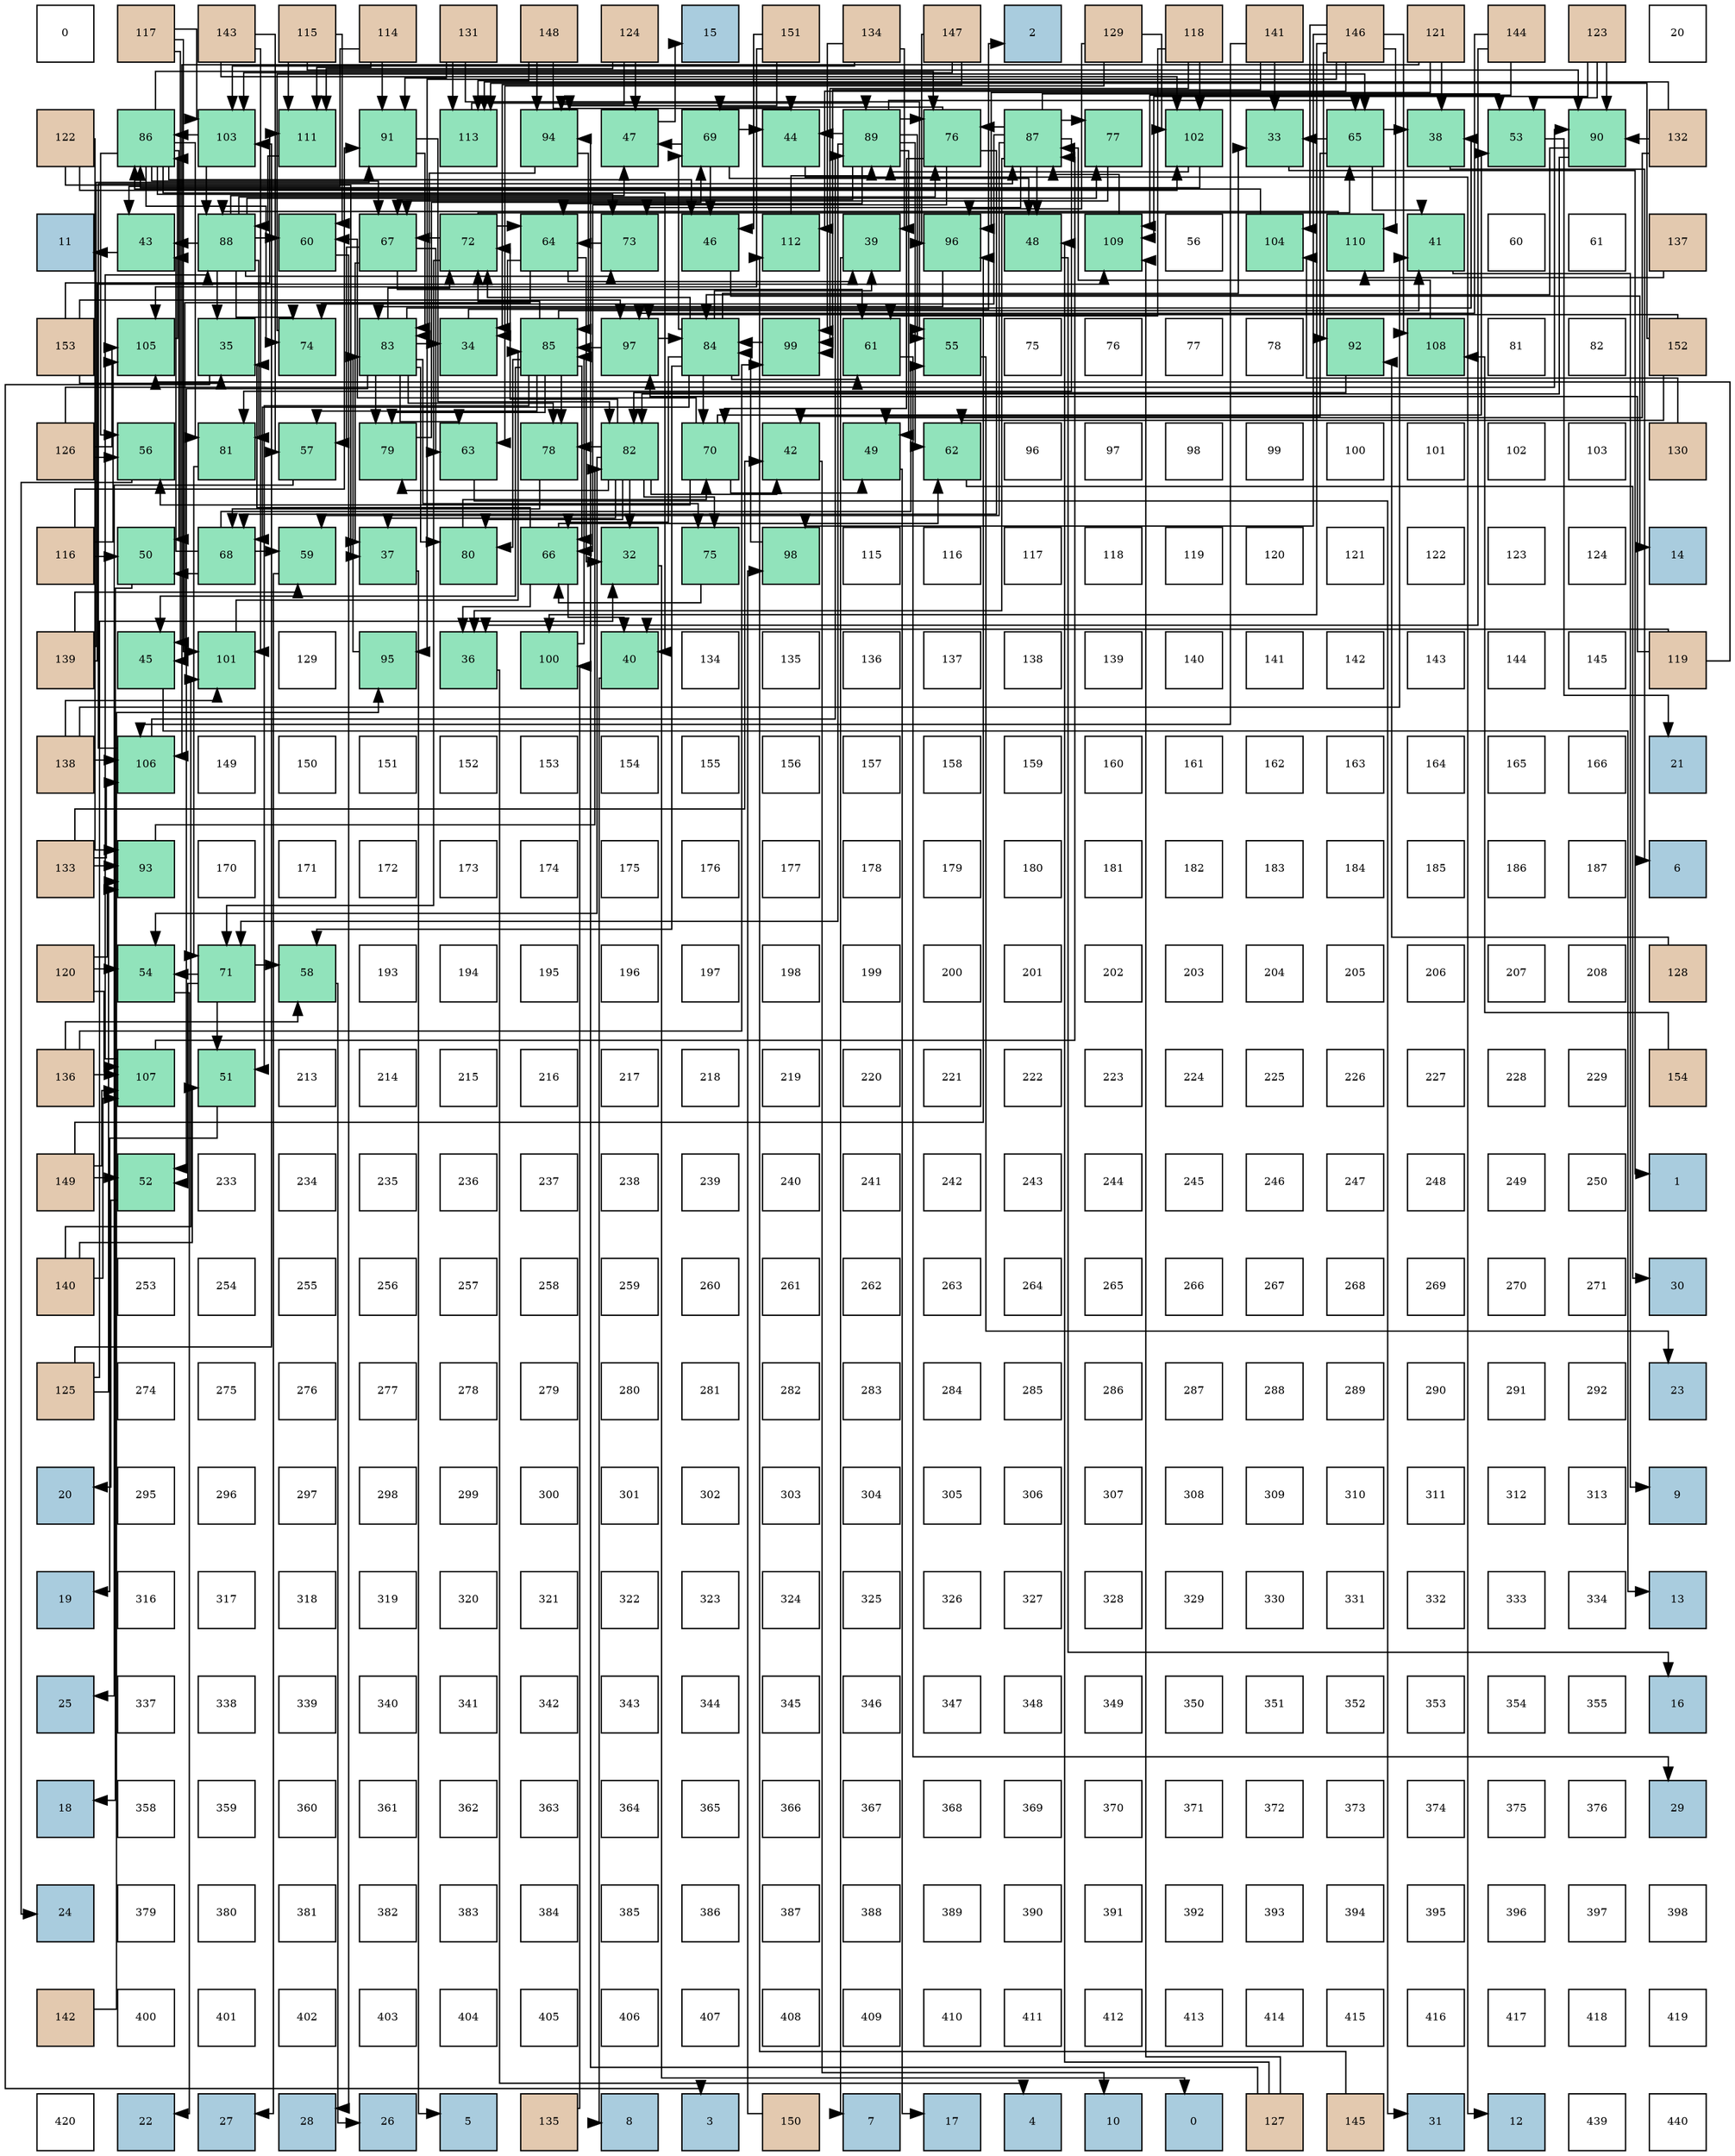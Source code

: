 digraph layout{
 rankdir=TB;
 splines=ortho;
 node [style=filled shape=square fixedsize=true width=0.6];
0[label="0", fontsize=8, fillcolor="#ffffff"];
1[label="117", fontsize=8, fillcolor="#e3c9af"];
2[label="143", fontsize=8, fillcolor="#e3c9af"];
3[label="115", fontsize=8, fillcolor="#e3c9af"];
4[label="114", fontsize=8, fillcolor="#e3c9af"];
5[label="131", fontsize=8, fillcolor="#e3c9af"];
6[label="148", fontsize=8, fillcolor="#e3c9af"];
7[label="124", fontsize=8, fillcolor="#e3c9af"];
8[label="15", fontsize=8, fillcolor="#a9ccde"];
9[label="151", fontsize=8, fillcolor="#e3c9af"];
10[label="134", fontsize=8, fillcolor="#e3c9af"];
11[label="147", fontsize=8, fillcolor="#e3c9af"];
12[label="2", fontsize=8, fillcolor="#a9ccde"];
13[label="129", fontsize=8, fillcolor="#e3c9af"];
14[label="118", fontsize=8, fillcolor="#e3c9af"];
15[label="141", fontsize=8, fillcolor="#e3c9af"];
16[label="146", fontsize=8, fillcolor="#e3c9af"];
17[label="121", fontsize=8, fillcolor="#e3c9af"];
18[label="144", fontsize=8, fillcolor="#e3c9af"];
19[label="123", fontsize=8, fillcolor="#e3c9af"];
20[label="20", fontsize=8, fillcolor="#ffffff"];
21[label="122", fontsize=8, fillcolor="#e3c9af"];
22[label="86", fontsize=8, fillcolor="#91e3bb"];
23[label="103", fontsize=8, fillcolor="#91e3bb"];
24[label="111", fontsize=8, fillcolor="#91e3bb"];
25[label="91", fontsize=8, fillcolor="#91e3bb"];
26[label="113", fontsize=8, fillcolor="#91e3bb"];
27[label="94", fontsize=8, fillcolor="#91e3bb"];
28[label="47", fontsize=8, fillcolor="#91e3bb"];
29[label="69", fontsize=8, fillcolor="#91e3bb"];
30[label="44", fontsize=8, fillcolor="#91e3bb"];
31[label="89", fontsize=8, fillcolor="#91e3bb"];
32[label="76", fontsize=8, fillcolor="#91e3bb"];
33[label="87", fontsize=8, fillcolor="#91e3bb"];
34[label="77", fontsize=8, fillcolor="#91e3bb"];
35[label="102", fontsize=8, fillcolor="#91e3bb"];
36[label="33", fontsize=8, fillcolor="#91e3bb"];
37[label="65", fontsize=8, fillcolor="#91e3bb"];
38[label="38", fontsize=8, fillcolor="#91e3bb"];
39[label="53", fontsize=8, fillcolor="#91e3bb"];
40[label="90", fontsize=8, fillcolor="#91e3bb"];
41[label="132", fontsize=8, fillcolor="#e3c9af"];
42[label="11", fontsize=8, fillcolor="#a9ccde"];
43[label="43", fontsize=8, fillcolor="#91e3bb"];
44[label="88", fontsize=8, fillcolor="#91e3bb"];
45[label="60", fontsize=8, fillcolor="#91e3bb"];
46[label="67", fontsize=8, fillcolor="#91e3bb"];
47[label="72", fontsize=8, fillcolor="#91e3bb"];
48[label="64", fontsize=8, fillcolor="#91e3bb"];
49[label="73", fontsize=8, fillcolor="#91e3bb"];
50[label="46", fontsize=8, fillcolor="#91e3bb"];
51[label="112", fontsize=8, fillcolor="#91e3bb"];
52[label="39", fontsize=8, fillcolor="#91e3bb"];
53[label="96", fontsize=8, fillcolor="#91e3bb"];
54[label="48", fontsize=8, fillcolor="#91e3bb"];
55[label="109", fontsize=8, fillcolor="#91e3bb"];
56[label="56", fontsize=8, fillcolor="#ffffff"];
57[label="104", fontsize=8, fillcolor="#91e3bb"];
58[label="110", fontsize=8, fillcolor="#91e3bb"];
59[label="41", fontsize=8, fillcolor="#91e3bb"];
60[label="60", fontsize=8, fillcolor="#ffffff"];
61[label="61", fontsize=8, fillcolor="#ffffff"];
62[label="137", fontsize=8, fillcolor="#e3c9af"];
63[label="153", fontsize=8, fillcolor="#e3c9af"];
64[label="105", fontsize=8, fillcolor="#91e3bb"];
65[label="35", fontsize=8, fillcolor="#91e3bb"];
66[label="74", fontsize=8, fillcolor="#91e3bb"];
67[label="83", fontsize=8, fillcolor="#91e3bb"];
68[label="34", fontsize=8, fillcolor="#91e3bb"];
69[label="85", fontsize=8, fillcolor="#91e3bb"];
70[label="97", fontsize=8, fillcolor="#91e3bb"];
71[label="84", fontsize=8, fillcolor="#91e3bb"];
72[label="99", fontsize=8, fillcolor="#91e3bb"];
73[label="61", fontsize=8, fillcolor="#91e3bb"];
74[label="55", fontsize=8, fillcolor="#91e3bb"];
75[label="75", fontsize=8, fillcolor="#ffffff"];
76[label="76", fontsize=8, fillcolor="#ffffff"];
77[label="77", fontsize=8, fillcolor="#ffffff"];
78[label="78", fontsize=8, fillcolor="#ffffff"];
79[label="92", fontsize=8, fillcolor="#91e3bb"];
80[label="108", fontsize=8, fillcolor="#91e3bb"];
81[label="81", fontsize=8, fillcolor="#ffffff"];
82[label="82", fontsize=8, fillcolor="#ffffff"];
83[label="152", fontsize=8, fillcolor="#e3c9af"];
84[label="126", fontsize=8, fillcolor="#e3c9af"];
85[label="56", fontsize=8, fillcolor="#91e3bb"];
86[label="81", fontsize=8, fillcolor="#91e3bb"];
87[label="57", fontsize=8, fillcolor="#91e3bb"];
88[label="79", fontsize=8, fillcolor="#91e3bb"];
89[label="63", fontsize=8, fillcolor="#91e3bb"];
90[label="78", fontsize=8, fillcolor="#91e3bb"];
91[label="82", fontsize=8, fillcolor="#91e3bb"];
92[label="70", fontsize=8, fillcolor="#91e3bb"];
93[label="42", fontsize=8, fillcolor="#91e3bb"];
94[label="49", fontsize=8, fillcolor="#91e3bb"];
95[label="62", fontsize=8, fillcolor="#91e3bb"];
96[label="96", fontsize=8, fillcolor="#ffffff"];
97[label="97", fontsize=8, fillcolor="#ffffff"];
98[label="98", fontsize=8, fillcolor="#ffffff"];
99[label="99", fontsize=8, fillcolor="#ffffff"];
100[label="100", fontsize=8, fillcolor="#ffffff"];
101[label="101", fontsize=8, fillcolor="#ffffff"];
102[label="102", fontsize=8, fillcolor="#ffffff"];
103[label="103", fontsize=8, fillcolor="#ffffff"];
104[label="130", fontsize=8, fillcolor="#e3c9af"];
105[label="116", fontsize=8, fillcolor="#e3c9af"];
106[label="50", fontsize=8, fillcolor="#91e3bb"];
107[label="68", fontsize=8, fillcolor="#91e3bb"];
108[label="59", fontsize=8, fillcolor="#91e3bb"];
109[label="37", fontsize=8, fillcolor="#91e3bb"];
110[label="80", fontsize=8, fillcolor="#91e3bb"];
111[label="66", fontsize=8, fillcolor="#91e3bb"];
112[label="32", fontsize=8, fillcolor="#91e3bb"];
113[label="75", fontsize=8, fillcolor="#91e3bb"];
114[label="98", fontsize=8, fillcolor="#91e3bb"];
115[label="115", fontsize=8, fillcolor="#ffffff"];
116[label="116", fontsize=8, fillcolor="#ffffff"];
117[label="117", fontsize=8, fillcolor="#ffffff"];
118[label="118", fontsize=8, fillcolor="#ffffff"];
119[label="119", fontsize=8, fillcolor="#ffffff"];
120[label="120", fontsize=8, fillcolor="#ffffff"];
121[label="121", fontsize=8, fillcolor="#ffffff"];
122[label="122", fontsize=8, fillcolor="#ffffff"];
123[label="123", fontsize=8, fillcolor="#ffffff"];
124[label="124", fontsize=8, fillcolor="#ffffff"];
125[label="14", fontsize=8, fillcolor="#a9ccde"];
126[label="139", fontsize=8, fillcolor="#e3c9af"];
127[label="45", fontsize=8, fillcolor="#91e3bb"];
128[label="101", fontsize=8, fillcolor="#91e3bb"];
129[label="129", fontsize=8, fillcolor="#ffffff"];
130[label="95", fontsize=8, fillcolor="#91e3bb"];
131[label="36", fontsize=8, fillcolor="#91e3bb"];
132[label="100", fontsize=8, fillcolor="#91e3bb"];
133[label="40", fontsize=8, fillcolor="#91e3bb"];
134[label="134", fontsize=8, fillcolor="#ffffff"];
135[label="135", fontsize=8, fillcolor="#ffffff"];
136[label="136", fontsize=8, fillcolor="#ffffff"];
137[label="137", fontsize=8, fillcolor="#ffffff"];
138[label="138", fontsize=8, fillcolor="#ffffff"];
139[label="139", fontsize=8, fillcolor="#ffffff"];
140[label="140", fontsize=8, fillcolor="#ffffff"];
141[label="141", fontsize=8, fillcolor="#ffffff"];
142[label="142", fontsize=8, fillcolor="#ffffff"];
143[label="143", fontsize=8, fillcolor="#ffffff"];
144[label="144", fontsize=8, fillcolor="#ffffff"];
145[label="145", fontsize=8, fillcolor="#ffffff"];
146[label="119", fontsize=8, fillcolor="#e3c9af"];
147[label="138", fontsize=8, fillcolor="#e3c9af"];
148[label="106", fontsize=8, fillcolor="#91e3bb"];
149[label="149", fontsize=8, fillcolor="#ffffff"];
150[label="150", fontsize=8, fillcolor="#ffffff"];
151[label="151", fontsize=8, fillcolor="#ffffff"];
152[label="152", fontsize=8, fillcolor="#ffffff"];
153[label="153", fontsize=8, fillcolor="#ffffff"];
154[label="154", fontsize=8, fillcolor="#ffffff"];
155[label="155", fontsize=8, fillcolor="#ffffff"];
156[label="156", fontsize=8, fillcolor="#ffffff"];
157[label="157", fontsize=8, fillcolor="#ffffff"];
158[label="158", fontsize=8, fillcolor="#ffffff"];
159[label="159", fontsize=8, fillcolor="#ffffff"];
160[label="160", fontsize=8, fillcolor="#ffffff"];
161[label="161", fontsize=8, fillcolor="#ffffff"];
162[label="162", fontsize=8, fillcolor="#ffffff"];
163[label="163", fontsize=8, fillcolor="#ffffff"];
164[label="164", fontsize=8, fillcolor="#ffffff"];
165[label="165", fontsize=8, fillcolor="#ffffff"];
166[label="166", fontsize=8, fillcolor="#ffffff"];
167[label="21", fontsize=8, fillcolor="#a9ccde"];
168[label="133", fontsize=8, fillcolor="#e3c9af"];
169[label="93", fontsize=8, fillcolor="#91e3bb"];
170[label="170", fontsize=8, fillcolor="#ffffff"];
171[label="171", fontsize=8, fillcolor="#ffffff"];
172[label="172", fontsize=8, fillcolor="#ffffff"];
173[label="173", fontsize=8, fillcolor="#ffffff"];
174[label="174", fontsize=8, fillcolor="#ffffff"];
175[label="175", fontsize=8, fillcolor="#ffffff"];
176[label="176", fontsize=8, fillcolor="#ffffff"];
177[label="177", fontsize=8, fillcolor="#ffffff"];
178[label="178", fontsize=8, fillcolor="#ffffff"];
179[label="179", fontsize=8, fillcolor="#ffffff"];
180[label="180", fontsize=8, fillcolor="#ffffff"];
181[label="181", fontsize=8, fillcolor="#ffffff"];
182[label="182", fontsize=8, fillcolor="#ffffff"];
183[label="183", fontsize=8, fillcolor="#ffffff"];
184[label="184", fontsize=8, fillcolor="#ffffff"];
185[label="185", fontsize=8, fillcolor="#ffffff"];
186[label="186", fontsize=8, fillcolor="#ffffff"];
187[label="187", fontsize=8, fillcolor="#ffffff"];
188[label="6", fontsize=8, fillcolor="#a9ccde"];
189[label="120", fontsize=8, fillcolor="#e3c9af"];
190[label="54", fontsize=8, fillcolor="#91e3bb"];
191[label="71", fontsize=8, fillcolor="#91e3bb"];
192[label="58", fontsize=8, fillcolor="#91e3bb"];
193[label="193", fontsize=8, fillcolor="#ffffff"];
194[label="194", fontsize=8, fillcolor="#ffffff"];
195[label="195", fontsize=8, fillcolor="#ffffff"];
196[label="196", fontsize=8, fillcolor="#ffffff"];
197[label="197", fontsize=8, fillcolor="#ffffff"];
198[label="198", fontsize=8, fillcolor="#ffffff"];
199[label="199", fontsize=8, fillcolor="#ffffff"];
200[label="200", fontsize=8, fillcolor="#ffffff"];
201[label="201", fontsize=8, fillcolor="#ffffff"];
202[label="202", fontsize=8, fillcolor="#ffffff"];
203[label="203", fontsize=8, fillcolor="#ffffff"];
204[label="204", fontsize=8, fillcolor="#ffffff"];
205[label="205", fontsize=8, fillcolor="#ffffff"];
206[label="206", fontsize=8, fillcolor="#ffffff"];
207[label="207", fontsize=8, fillcolor="#ffffff"];
208[label="208", fontsize=8, fillcolor="#ffffff"];
209[label="128", fontsize=8, fillcolor="#e3c9af"];
210[label="136", fontsize=8, fillcolor="#e3c9af"];
211[label="107", fontsize=8, fillcolor="#91e3bb"];
212[label="51", fontsize=8, fillcolor="#91e3bb"];
213[label="213", fontsize=8, fillcolor="#ffffff"];
214[label="214", fontsize=8, fillcolor="#ffffff"];
215[label="215", fontsize=8, fillcolor="#ffffff"];
216[label="216", fontsize=8, fillcolor="#ffffff"];
217[label="217", fontsize=8, fillcolor="#ffffff"];
218[label="218", fontsize=8, fillcolor="#ffffff"];
219[label="219", fontsize=8, fillcolor="#ffffff"];
220[label="220", fontsize=8, fillcolor="#ffffff"];
221[label="221", fontsize=8, fillcolor="#ffffff"];
222[label="222", fontsize=8, fillcolor="#ffffff"];
223[label="223", fontsize=8, fillcolor="#ffffff"];
224[label="224", fontsize=8, fillcolor="#ffffff"];
225[label="225", fontsize=8, fillcolor="#ffffff"];
226[label="226", fontsize=8, fillcolor="#ffffff"];
227[label="227", fontsize=8, fillcolor="#ffffff"];
228[label="228", fontsize=8, fillcolor="#ffffff"];
229[label="229", fontsize=8, fillcolor="#ffffff"];
230[label="154", fontsize=8, fillcolor="#e3c9af"];
231[label="149", fontsize=8, fillcolor="#e3c9af"];
232[label="52", fontsize=8, fillcolor="#91e3bb"];
233[label="233", fontsize=8, fillcolor="#ffffff"];
234[label="234", fontsize=8, fillcolor="#ffffff"];
235[label="235", fontsize=8, fillcolor="#ffffff"];
236[label="236", fontsize=8, fillcolor="#ffffff"];
237[label="237", fontsize=8, fillcolor="#ffffff"];
238[label="238", fontsize=8, fillcolor="#ffffff"];
239[label="239", fontsize=8, fillcolor="#ffffff"];
240[label="240", fontsize=8, fillcolor="#ffffff"];
241[label="241", fontsize=8, fillcolor="#ffffff"];
242[label="242", fontsize=8, fillcolor="#ffffff"];
243[label="243", fontsize=8, fillcolor="#ffffff"];
244[label="244", fontsize=8, fillcolor="#ffffff"];
245[label="245", fontsize=8, fillcolor="#ffffff"];
246[label="246", fontsize=8, fillcolor="#ffffff"];
247[label="247", fontsize=8, fillcolor="#ffffff"];
248[label="248", fontsize=8, fillcolor="#ffffff"];
249[label="249", fontsize=8, fillcolor="#ffffff"];
250[label="250", fontsize=8, fillcolor="#ffffff"];
251[label="1", fontsize=8, fillcolor="#a9ccde"];
252[label="140", fontsize=8, fillcolor="#e3c9af"];
253[label="253", fontsize=8, fillcolor="#ffffff"];
254[label="254", fontsize=8, fillcolor="#ffffff"];
255[label="255", fontsize=8, fillcolor="#ffffff"];
256[label="256", fontsize=8, fillcolor="#ffffff"];
257[label="257", fontsize=8, fillcolor="#ffffff"];
258[label="258", fontsize=8, fillcolor="#ffffff"];
259[label="259", fontsize=8, fillcolor="#ffffff"];
260[label="260", fontsize=8, fillcolor="#ffffff"];
261[label="261", fontsize=8, fillcolor="#ffffff"];
262[label="262", fontsize=8, fillcolor="#ffffff"];
263[label="263", fontsize=8, fillcolor="#ffffff"];
264[label="264", fontsize=8, fillcolor="#ffffff"];
265[label="265", fontsize=8, fillcolor="#ffffff"];
266[label="266", fontsize=8, fillcolor="#ffffff"];
267[label="267", fontsize=8, fillcolor="#ffffff"];
268[label="268", fontsize=8, fillcolor="#ffffff"];
269[label="269", fontsize=8, fillcolor="#ffffff"];
270[label="270", fontsize=8, fillcolor="#ffffff"];
271[label="271", fontsize=8, fillcolor="#ffffff"];
272[label="30", fontsize=8, fillcolor="#a9ccde"];
273[label="125", fontsize=8, fillcolor="#e3c9af"];
274[label="274", fontsize=8, fillcolor="#ffffff"];
275[label="275", fontsize=8, fillcolor="#ffffff"];
276[label="276", fontsize=8, fillcolor="#ffffff"];
277[label="277", fontsize=8, fillcolor="#ffffff"];
278[label="278", fontsize=8, fillcolor="#ffffff"];
279[label="279", fontsize=8, fillcolor="#ffffff"];
280[label="280", fontsize=8, fillcolor="#ffffff"];
281[label="281", fontsize=8, fillcolor="#ffffff"];
282[label="282", fontsize=8, fillcolor="#ffffff"];
283[label="283", fontsize=8, fillcolor="#ffffff"];
284[label="284", fontsize=8, fillcolor="#ffffff"];
285[label="285", fontsize=8, fillcolor="#ffffff"];
286[label="286", fontsize=8, fillcolor="#ffffff"];
287[label="287", fontsize=8, fillcolor="#ffffff"];
288[label="288", fontsize=8, fillcolor="#ffffff"];
289[label="289", fontsize=8, fillcolor="#ffffff"];
290[label="290", fontsize=8, fillcolor="#ffffff"];
291[label="291", fontsize=8, fillcolor="#ffffff"];
292[label="292", fontsize=8, fillcolor="#ffffff"];
293[label="23", fontsize=8, fillcolor="#a9ccde"];
294[label="20", fontsize=8, fillcolor="#a9ccde"];
295[label="295", fontsize=8, fillcolor="#ffffff"];
296[label="296", fontsize=8, fillcolor="#ffffff"];
297[label="297", fontsize=8, fillcolor="#ffffff"];
298[label="298", fontsize=8, fillcolor="#ffffff"];
299[label="299", fontsize=8, fillcolor="#ffffff"];
300[label="300", fontsize=8, fillcolor="#ffffff"];
301[label="301", fontsize=8, fillcolor="#ffffff"];
302[label="302", fontsize=8, fillcolor="#ffffff"];
303[label="303", fontsize=8, fillcolor="#ffffff"];
304[label="304", fontsize=8, fillcolor="#ffffff"];
305[label="305", fontsize=8, fillcolor="#ffffff"];
306[label="306", fontsize=8, fillcolor="#ffffff"];
307[label="307", fontsize=8, fillcolor="#ffffff"];
308[label="308", fontsize=8, fillcolor="#ffffff"];
309[label="309", fontsize=8, fillcolor="#ffffff"];
310[label="310", fontsize=8, fillcolor="#ffffff"];
311[label="311", fontsize=8, fillcolor="#ffffff"];
312[label="312", fontsize=8, fillcolor="#ffffff"];
313[label="313", fontsize=8, fillcolor="#ffffff"];
314[label="9", fontsize=8, fillcolor="#a9ccde"];
315[label="19", fontsize=8, fillcolor="#a9ccde"];
316[label="316", fontsize=8, fillcolor="#ffffff"];
317[label="317", fontsize=8, fillcolor="#ffffff"];
318[label="318", fontsize=8, fillcolor="#ffffff"];
319[label="319", fontsize=8, fillcolor="#ffffff"];
320[label="320", fontsize=8, fillcolor="#ffffff"];
321[label="321", fontsize=8, fillcolor="#ffffff"];
322[label="322", fontsize=8, fillcolor="#ffffff"];
323[label="323", fontsize=8, fillcolor="#ffffff"];
324[label="324", fontsize=8, fillcolor="#ffffff"];
325[label="325", fontsize=8, fillcolor="#ffffff"];
326[label="326", fontsize=8, fillcolor="#ffffff"];
327[label="327", fontsize=8, fillcolor="#ffffff"];
328[label="328", fontsize=8, fillcolor="#ffffff"];
329[label="329", fontsize=8, fillcolor="#ffffff"];
330[label="330", fontsize=8, fillcolor="#ffffff"];
331[label="331", fontsize=8, fillcolor="#ffffff"];
332[label="332", fontsize=8, fillcolor="#ffffff"];
333[label="333", fontsize=8, fillcolor="#ffffff"];
334[label="334", fontsize=8, fillcolor="#ffffff"];
335[label="13", fontsize=8, fillcolor="#a9ccde"];
336[label="25", fontsize=8, fillcolor="#a9ccde"];
337[label="337", fontsize=8, fillcolor="#ffffff"];
338[label="338", fontsize=8, fillcolor="#ffffff"];
339[label="339", fontsize=8, fillcolor="#ffffff"];
340[label="340", fontsize=8, fillcolor="#ffffff"];
341[label="341", fontsize=8, fillcolor="#ffffff"];
342[label="342", fontsize=8, fillcolor="#ffffff"];
343[label="343", fontsize=8, fillcolor="#ffffff"];
344[label="344", fontsize=8, fillcolor="#ffffff"];
345[label="345", fontsize=8, fillcolor="#ffffff"];
346[label="346", fontsize=8, fillcolor="#ffffff"];
347[label="347", fontsize=8, fillcolor="#ffffff"];
348[label="348", fontsize=8, fillcolor="#ffffff"];
349[label="349", fontsize=8, fillcolor="#ffffff"];
350[label="350", fontsize=8, fillcolor="#ffffff"];
351[label="351", fontsize=8, fillcolor="#ffffff"];
352[label="352", fontsize=8, fillcolor="#ffffff"];
353[label="353", fontsize=8, fillcolor="#ffffff"];
354[label="354", fontsize=8, fillcolor="#ffffff"];
355[label="355", fontsize=8, fillcolor="#ffffff"];
356[label="16", fontsize=8, fillcolor="#a9ccde"];
357[label="18", fontsize=8, fillcolor="#a9ccde"];
358[label="358", fontsize=8, fillcolor="#ffffff"];
359[label="359", fontsize=8, fillcolor="#ffffff"];
360[label="360", fontsize=8, fillcolor="#ffffff"];
361[label="361", fontsize=8, fillcolor="#ffffff"];
362[label="362", fontsize=8, fillcolor="#ffffff"];
363[label="363", fontsize=8, fillcolor="#ffffff"];
364[label="364", fontsize=8, fillcolor="#ffffff"];
365[label="365", fontsize=8, fillcolor="#ffffff"];
366[label="366", fontsize=8, fillcolor="#ffffff"];
367[label="367", fontsize=8, fillcolor="#ffffff"];
368[label="368", fontsize=8, fillcolor="#ffffff"];
369[label="369", fontsize=8, fillcolor="#ffffff"];
370[label="370", fontsize=8, fillcolor="#ffffff"];
371[label="371", fontsize=8, fillcolor="#ffffff"];
372[label="372", fontsize=8, fillcolor="#ffffff"];
373[label="373", fontsize=8, fillcolor="#ffffff"];
374[label="374", fontsize=8, fillcolor="#ffffff"];
375[label="375", fontsize=8, fillcolor="#ffffff"];
376[label="376", fontsize=8, fillcolor="#ffffff"];
377[label="29", fontsize=8, fillcolor="#a9ccde"];
378[label="24", fontsize=8, fillcolor="#a9ccde"];
379[label="379", fontsize=8, fillcolor="#ffffff"];
380[label="380", fontsize=8, fillcolor="#ffffff"];
381[label="381", fontsize=8, fillcolor="#ffffff"];
382[label="382", fontsize=8, fillcolor="#ffffff"];
383[label="383", fontsize=8, fillcolor="#ffffff"];
384[label="384", fontsize=8, fillcolor="#ffffff"];
385[label="385", fontsize=8, fillcolor="#ffffff"];
386[label="386", fontsize=8, fillcolor="#ffffff"];
387[label="387", fontsize=8, fillcolor="#ffffff"];
388[label="388", fontsize=8, fillcolor="#ffffff"];
389[label="389", fontsize=8, fillcolor="#ffffff"];
390[label="390", fontsize=8, fillcolor="#ffffff"];
391[label="391", fontsize=8, fillcolor="#ffffff"];
392[label="392", fontsize=8, fillcolor="#ffffff"];
393[label="393", fontsize=8, fillcolor="#ffffff"];
394[label="394", fontsize=8, fillcolor="#ffffff"];
395[label="395", fontsize=8, fillcolor="#ffffff"];
396[label="396", fontsize=8, fillcolor="#ffffff"];
397[label="397", fontsize=8, fillcolor="#ffffff"];
398[label="398", fontsize=8, fillcolor="#ffffff"];
399[label="142", fontsize=8, fillcolor="#e3c9af"];
400[label="400", fontsize=8, fillcolor="#ffffff"];
401[label="401", fontsize=8, fillcolor="#ffffff"];
402[label="402", fontsize=8, fillcolor="#ffffff"];
403[label="403", fontsize=8, fillcolor="#ffffff"];
404[label="404", fontsize=8, fillcolor="#ffffff"];
405[label="405", fontsize=8, fillcolor="#ffffff"];
406[label="406", fontsize=8, fillcolor="#ffffff"];
407[label="407", fontsize=8, fillcolor="#ffffff"];
408[label="408", fontsize=8, fillcolor="#ffffff"];
409[label="409", fontsize=8, fillcolor="#ffffff"];
410[label="410", fontsize=8, fillcolor="#ffffff"];
411[label="411", fontsize=8, fillcolor="#ffffff"];
412[label="412", fontsize=8, fillcolor="#ffffff"];
413[label="413", fontsize=8, fillcolor="#ffffff"];
414[label="414", fontsize=8, fillcolor="#ffffff"];
415[label="415", fontsize=8, fillcolor="#ffffff"];
416[label="416", fontsize=8, fillcolor="#ffffff"];
417[label="417", fontsize=8, fillcolor="#ffffff"];
418[label="418", fontsize=8, fillcolor="#ffffff"];
419[label="419", fontsize=8, fillcolor="#ffffff"];
420[label="420", fontsize=8, fillcolor="#ffffff"];
421[label="22", fontsize=8, fillcolor="#a9ccde"];
422[label="27", fontsize=8, fillcolor="#a9ccde"];
423[label="28", fontsize=8, fillcolor="#a9ccde"];
424[label="26", fontsize=8, fillcolor="#a9ccde"];
425[label="5", fontsize=8, fillcolor="#a9ccde"];
426[label="135", fontsize=8, fillcolor="#e3c9af"];
427[label="8", fontsize=8, fillcolor="#a9ccde"];
428[label="3", fontsize=8, fillcolor="#a9ccde"];
429[label="150", fontsize=8, fillcolor="#e3c9af"];
430[label="7", fontsize=8, fillcolor="#a9ccde"];
431[label="17", fontsize=8, fillcolor="#a9ccde"];
432[label="4", fontsize=8, fillcolor="#a9ccde"];
433[label="10", fontsize=8, fillcolor="#a9ccde"];
434[label="0", fontsize=8, fillcolor="#a9ccde"];
435[label="127", fontsize=8, fillcolor="#e3c9af"];
436[label="145", fontsize=8, fillcolor="#e3c9af"];
437[label="31", fontsize=8, fillcolor="#a9ccde"];
438[label="12", fontsize=8, fillcolor="#a9ccde"];
439[label="439", fontsize=8, fillcolor="#ffffff"];
440[label="440", fontsize=8, fillcolor="#ffffff"];
edge [constraint=false, style=vis];112 -> 434;
36 -> 251;
68 -> 12;
65 -> 428;
131 -> 432;
109 -> 425;
38 -> 188;
52 -> 430;
133 -> 427;
59 -> 314;
93 -> 433;
43 -> 42;
30 -> 438;
127 -> 335;
50 -> 125;
28 -> 8;
54 -> 356;
94 -> 431;
106 -> 357;
212 -> 315;
232 -> 294;
39 -> 167;
190 -> 421;
74 -> 293;
85 -> 378;
87 -> 336;
192 -> 424;
108 -> 422;
45 -> 423;
73 -> 377;
95 -> 272;
89 -> 437;
48 -> 112;
48 -> 68;
48 -> 52;
48 -> 127;
37 -> 36;
37 -> 38;
37 -> 59;
37 -> 93;
111 -> 65;
111 -> 131;
111 -> 133;
111 -> 95;
46 -> 109;
46 -> 87;
46 -> 73;
46 -> 89;
107 -> 43;
107 -> 106;
107 -> 74;
107 -> 108;
29 -> 30;
29 -> 50;
29 -> 28;
29 -> 54;
92 -> 94;
92 -> 39;
92 -> 85;
92 -> 45;
191 -> 212;
191 -> 232;
191 -> 190;
191 -> 192;
47 -> 48;
47 -> 37;
47 -> 46;
47 -> 191;
49 -> 48;
66 -> 37;
113 -> 111;
32 -> 111;
32 -> 107;
32 -> 29;
32 -> 92;
34 -> 46;
90 -> 107;
88 -> 29;
110 -> 92;
86 -> 191;
91 -> 112;
91 -> 109;
91 -> 93;
91 -> 190;
91 -> 47;
91 -> 113;
91 -> 90;
91 -> 88;
91 -> 110;
67 -> 68;
67 -> 38;
67 -> 232;
67 -> 89;
67 -> 47;
67 -> 113;
67 -> 90;
67 -> 88;
67 -> 110;
71 -> 36;
71 -> 52;
71 -> 192;
71 -> 73;
71 -> 111;
71 -> 107;
71 -> 29;
71 -> 92;
71 -> 47;
69 -> 59;
69 -> 127;
69 -> 212;
69 -> 87;
69 -> 111;
69 -> 47;
69 -> 90;
69 -> 88;
69 -> 110;
22 -> 133;
22 -> 50;
22 -> 106;
22 -> 85;
22 -> 46;
22 -> 49;
22 -> 66;
22 -> 32;
22 -> 86;
33 -> 131;
33 -> 54;
33 -> 39;
33 -> 108;
33 -> 49;
33 -> 66;
33 -> 32;
33 -> 34;
33 -> 86;
44 -> 65;
44 -> 43;
44 -> 28;
44 -> 45;
44 -> 49;
44 -> 66;
44 -> 32;
44 -> 34;
44 -> 86;
31 -> 30;
31 -> 94;
31 -> 74;
31 -> 95;
31 -> 48;
31 -> 37;
31 -> 46;
31 -> 191;
31 -> 32;
40 -> 91;
40 -> 71;
25 -> 91;
25 -> 67;
79 -> 91;
169 -> 91;
27 -> 67;
27 -> 69;
130 -> 67;
53 -> 67;
70 -> 71;
70 -> 69;
114 -> 71;
72 -> 71;
132 -> 69;
128 -> 69;
35 -> 22;
35 -> 31;
23 -> 22;
23 -> 44;
57 -> 22;
64 -> 22;
148 -> 33;
148 -> 31;
211 -> 33;
211 -> 44;
80 -> 33;
55 -> 33;
58 -> 44;
24 -> 44;
51 -> 31;
26 -> 31;
4 -> 43;
4 -> 25;
4 -> 24;
3 -> 45;
3 -> 40;
3 -> 24;
105 -> 106;
105 -> 25;
105 -> 64;
1 -> 127;
1 -> 128;
1 -> 23;
14 -> 73;
14 -> 72;
14 -> 35;
146 -> 133;
146 -> 70;
146 -> 64;
189 -> 190;
189 -> 169;
189 -> 211;
17 -> 38;
17 -> 53;
17 -> 148;
21 -> 109;
21 -> 169;
21 -> 35;
19 -> 39;
19 -> 40;
19 -> 55;
7 -> 28;
7 -> 27;
7 -> 24;
273 -> 112;
273 -> 169;
273 -> 23;
84 -> 85;
84 -> 40;
84 -> 64;
435 -> 54;
435 -> 27;
435 -> 55;
209 -> 79;
13 -> 89;
13 -> 53;
13 -> 35;
104 -> 57;
5 -> 74;
5 -> 25;
5 -> 26;
41 -> 94;
41 -> 40;
41 -> 26;
168 -> 93;
168 -> 169;
168 -> 148;
10 -> 52;
10 -> 72;
10 -> 23;
426 -> 132;
210 -> 192;
210 -> 72;
210 -> 211;
62 -> 58;
147 -> 59;
147 -> 128;
147 -> 148;
126 -> 108;
126 -> 25;
126 -> 55;
252 -> 212;
252 -> 128;
252 -> 211;
15 -> 36;
15 -> 72;
15 -> 148;
399 -> 130;
2 -> 87;
2 -> 128;
2 -> 35;
18 -> 131;
18 -> 70;
18 -> 55;
436 -> 51;
16 -> 79;
16 -> 130;
16 -> 114;
16 -> 132;
16 -> 57;
16 -> 80;
16 -> 58;
16 -> 51;
11 -> 68;
11 -> 53;
11 -> 23;
6 -> 30;
6 -> 27;
6 -> 26;
231 -> 232;
231 -> 53;
231 -> 211;
429 -> 114;
9 -> 50;
9 -> 27;
9 -> 64;
83 -> 95;
83 -> 70;
83 -> 26;
63 -> 65;
63 -> 70;
63 -> 24;
230 -> 80;
edge [constraint=true, style=invis];
0 -> 21 -> 42 -> 63 -> 84 -> 105 -> 126 -> 147 -> 168 -> 189 -> 210 -> 231 -> 252 -> 273 -> 294 -> 315 -> 336 -> 357 -> 378 -> 399 -> 420;
1 -> 22 -> 43 -> 64 -> 85 -> 106 -> 127 -> 148 -> 169 -> 190 -> 211 -> 232 -> 253 -> 274 -> 295 -> 316 -> 337 -> 358 -> 379 -> 400 -> 421;
2 -> 23 -> 44 -> 65 -> 86 -> 107 -> 128 -> 149 -> 170 -> 191 -> 212 -> 233 -> 254 -> 275 -> 296 -> 317 -> 338 -> 359 -> 380 -> 401 -> 422;
3 -> 24 -> 45 -> 66 -> 87 -> 108 -> 129 -> 150 -> 171 -> 192 -> 213 -> 234 -> 255 -> 276 -> 297 -> 318 -> 339 -> 360 -> 381 -> 402 -> 423;
4 -> 25 -> 46 -> 67 -> 88 -> 109 -> 130 -> 151 -> 172 -> 193 -> 214 -> 235 -> 256 -> 277 -> 298 -> 319 -> 340 -> 361 -> 382 -> 403 -> 424;
5 -> 26 -> 47 -> 68 -> 89 -> 110 -> 131 -> 152 -> 173 -> 194 -> 215 -> 236 -> 257 -> 278 -> 299 -> 320 -> 341 -> 362 -> 383 -> 404 -> 425;
6 -> 27 -> 48 -> 69 -> 90 -> 111 -> 132 -> 153 -> 174 -> 195 -> 216 -> 237 -> 258 -> 279 -> 300 -> 321 -> 342 -> 363 -> 384 -> 405 -> 426;
7 -> 28 -> 49 -> 70 -> 91 -> 112 -> 133 -> 154 -> 175 -> 196 -> 217 -> 238 -> 259 -> 280 -> 301 -> 322 -> 343 -> 364 -> 385 -> 406 -> 427;
8 -> 29 -> 50 -> 71 -> 92 -> 113 -> 134 -> 155 -> 176 -> 197 -> 218 -> 239 -> 260 -> 281 -> 302 -> 323 -> 344 -> 365 -> 386 -> 407 -> 428;
9 -> 30 -> 51 -> 72 -> 93 -> 114 -> 135 -> 156 -> 177 -> 198 -> 219 -> 240 -> 261 -> 282 -> 303 -> 324 -> 345 -> 366 -> 387 -> 408 -> 429;
10 -> 31 -> 52 -> 73 -> 94 -> 115 -> 136 -> 157 -> 178 -> 199 -> 220 -> 241 -> 262 -> 283 -> 304 -> 325 -> 346 -> 367 -> 388 -> 409 -> 430;
11 -> 32 -> 53 -> 74 -> 95 -> 116 -> 137 -> 158 -> 179 -> 200 -> 221 -> 242 -> 263 -> 284 -> 305 -> 326 -> 347 -> 368 -> 389 -> 410 -> 431;
12 -> 33 -> 54 -> 75 -> 96 -> 117 -> 138 -> 159 -> 180 -> 201 -> 222 -> 243 -> 264 -> 285 -> 306 -> 327 -> 348 -> 369 -> 390 -> 411 -> 432;
13 -> 34 -> 55 -> 76 -> 97 -> 118 -> 139 -> 160 -> 181 -> 202 -> 223 -> 244 -> 265 -> 286 -> 307 -> 328 -> 349 -> 370 -> 391 -> 412 -> 433;
14 -> 35 -> 56 -> 77 -> 98 -> 119 -> 140 -> 161 -> 182 -> 203 -> 224 -> 245 -> 266 -> 287 -> 308 -> 329 -> 350 -> 371 -> 392 -> 413 -> 434;
15 -> 36 -> 57 -> 78 -> 99 -> 120 -> 141 -> 162 -> 183 -> 204 -> 225 -> 246 -> 267 -> 288 -> 309 -> 330 -> 351 -> 372 -> 393 -> 414 -> 435;
16 -> 37 -> 58 -> 79 -> 100 -> 121 -> 142 -> 163 -> 184 -> 205 -> 226 -> 247 -> 268 -> 289 -> 310 -> 331 -> 352 -> 373 -> 394 -> 415 -> 436;
17 -> 38 -> 59 -> 80 -> 101 -> 122 -> 143 -> 164 -> 185 -> 206 -> 227 -> 248 -> 269 -> 290 -> 311 -> 332 -> 353 -> 374 -> 395 -> 416 -> 437;
18 -> 39 -> 60 -> 81 -> 102 -> 123 -> 144 -> 165 -> 186 -> 207 -> 228 -> 249 -> 270 -> 291 -> 312 -> 333 -> 354 -> 375 -> 396 -> 417 -> 438;
19 -> 40 -> 61 -> 82 -> 103 -> 124 -> 145 -> 166 -> 187 -> 208 -> 229 -> 250 -> 271 -> 292 -> 313 -> 334 -> 355 -> 376 -> 397 -> 418 -> 439;
20 -> 41 -> 62 -> 83 -> 104 -> 125 -> 146 -> 167 -> 188 -> 209 -> 230 -> 251 -> 272 -> 293 -> 314 -> 335 -> 356 -> 377 -> 398 -> 419 -> 440;
rank = same {0 -> 1 -> 2 -> 3 -> 4 -> 5 -> 6 -> 7 -> 8 -> 9 -> 10 -> 11 -> 12 -> 13 -> 14 -> 15 -> 16 -> 17 -> 18 -> 19 -> 20};
rank = same {21 -> 22 -> 23 -> 24 -> 25 -> 26 -> 27 -> 28 -> 29 -> 30 -> 31 -> 32 -> 33 -> 34 -> 35 -> 36 -> 37 -> 38 -> 39 -> 40 -> 41};
rank = same {42 -> 43 -> 44 -> 45 -> 46 -> 47 -> 48 -> 49 -> 50 -> 51 -> 52 -> 53 -> 54 -> 55 -> 56 -> 57 -> 58 -> 59 -> 60 -> 61 -> 62};
rank = same {63 -> 64 -> 65 -> 66 -> 67 -> 68 -> 69 -> 70 -> 71 -> 72 -> 73 -> 74 -> 75 -> 76 -> 77 -> 78 -> 79 -> 80 -> 81 -> 82 -> 83};
rank = same {84 -> 85 -> 86 -> 87 -> 88 -> 89 -> 90 -> 91 -> 92 -> 93 -> 94 -> 95 -> 96 -> 97 -> 98 -> 99 -> 100 -> 101 -> 102 -> 103 -> 104};
rank = same {105 -> 106 -> 107 -> 108 -> 109 -> 110 -> 111 -> 112 -> 113 -> 114 -> 115 -> 116 -> 117 -> 118 -> 119 -> 120 -> 121 -> 122 -> 123 -> 124 -> 125};
rank = same {126 -> 127 -> 128 -> 129 -> 130 -> 131 -> 132 -> 133 -> 134 -> 135 -> 136 -> 137 -> 138 -> 139 -> 140 -> 141 -> 142 -> 143 -> 144 -> 145 -> 146};
rank = same {147 -> 148 -> 149 -> 150 -> 151 -> 152 -> 153 -> 154 -> 155 -> 156 -> 157 -> 158 -> 159 -> 160 -> 161 -> 162 -> 163 -> 164 -> 165 -> 166 -> 167};
rank = same {168 -> 169 -> 170 -> 171 -> 172 -> 173 -> 174 -> 175 -> 176 -> 177 -> 178 -> 179 -> 180 -> 181 -> 182 -> 183 -> 184 -> 185 -> 186 -> 187 -> 188};
rank = same {189 -> 190 -> 191 -> 192 -> 193 -> 194 -> 195 -> 196 -> 197 -> 198 -> 199 -> 200 -> 201 -> 202 -> 203 -> 204 -> 205 -> 206 -> 207 -> 208 -> 209};
rank = same {210 -> 211 -> 212 -> 213 -> 214 -> 215 -> 216 -> 217 -> 218 -> 219 -> 220 -> 221 -> 222 -> 223 -> 224 -> 225 -> 226 -> 227 -> 228 -> 229 -> 230};
rank = same {231 -> 232 -> 233 -> 234 -> 235 -> 236 -> 237 -> 238 -> 239 -> 240 -> 241 -> 242 -> 243 -> 244 -> 245 -> 246 -> 247 -> 248 -> 249 -> 250 -> 251};
rank = same {252 -> 253 -> 254 -> 255 -> 256 -> 257 -> 258 -> 259 -> 260 -> 261 -> 262 -> 263 -> 264 -> 265 -> 266 -> 267 -> 268 -> 269 -> 270 -> 271 -> 272};
rank = same {273 -> 274 -> 275 -> 276 -> 277 -> 278 -> 279 -> 280 -> 281 -> 282 -> 283 -> 284 -> 285 -> 286 -> 287 -> 288 -> 289 -> 290 -> 291 -> 292 -> 293};
rank = same {294 -> 295 -> 296 -> 297 -> 298 -> 299 -> 300 -> 301 -> 302 -> 303 -> 304 -> 305 -> 306 -> 307 -> 308 -> 309 -> 310 -> 311 -> 312 -> 313 -> 314};
rank = same {315 -> 316 -> 317 -> 318 -> 319 -> 320 -> 321 -> 322 -> 323 -> 324 -> 325 -> 326 -> 327 -> 328 -> 329 -> 330 -> 331 -> 332 -> 333 -> 334 -> 335};
rank = same {336 -> 337 -> 338 -> 339 -> 340 -> 341 -> 342 -> 343 -> 344 -> 345 -> 346 -> 347 -> 348 -> 349 -> 350 -> 351 -> 352 -> 353 -> 354 -> 355 -> 356};
rank = same {357 -> 358 -> 359 -> 360 -> 361 -> 362 -> 363 -> 364 -> 365 -> 366 -> 367 -> 368 -> 369 -> 370 -> 371 -> 372 -> 373 -> 374 -> 375 -> 376 -> 377};
rank = same {378 -> 379 -> 380 -> 381 -> 382 -> 383 -> 384 -> 385 -> 386 -> 387 -> 388 -> 389 -> 390 -> 391 -> 392 -> 393 -> 394 -> 395 -> 396 -> 397 -> 398};
rank = same {399 -> 400 -> 401 -> 402 -> 403 -> 404 -> 405 -> 406 -> 407 -> 408 -> 409 -> 410 -> 411 -> 412 -> 413 -> 414 -> 415 -> 416 -> 417 -> 418 -> 419};
rank = same {420 -> 421 -> 422 -> 423 -> 424 -> 425 -> 426 -> 427 -> 428 -> 429 -> 430 -> 431 -> 432 -> 433 -> 434 -> 435 -> 436 -> 437 -> 438 -> 439 -> 440};
}